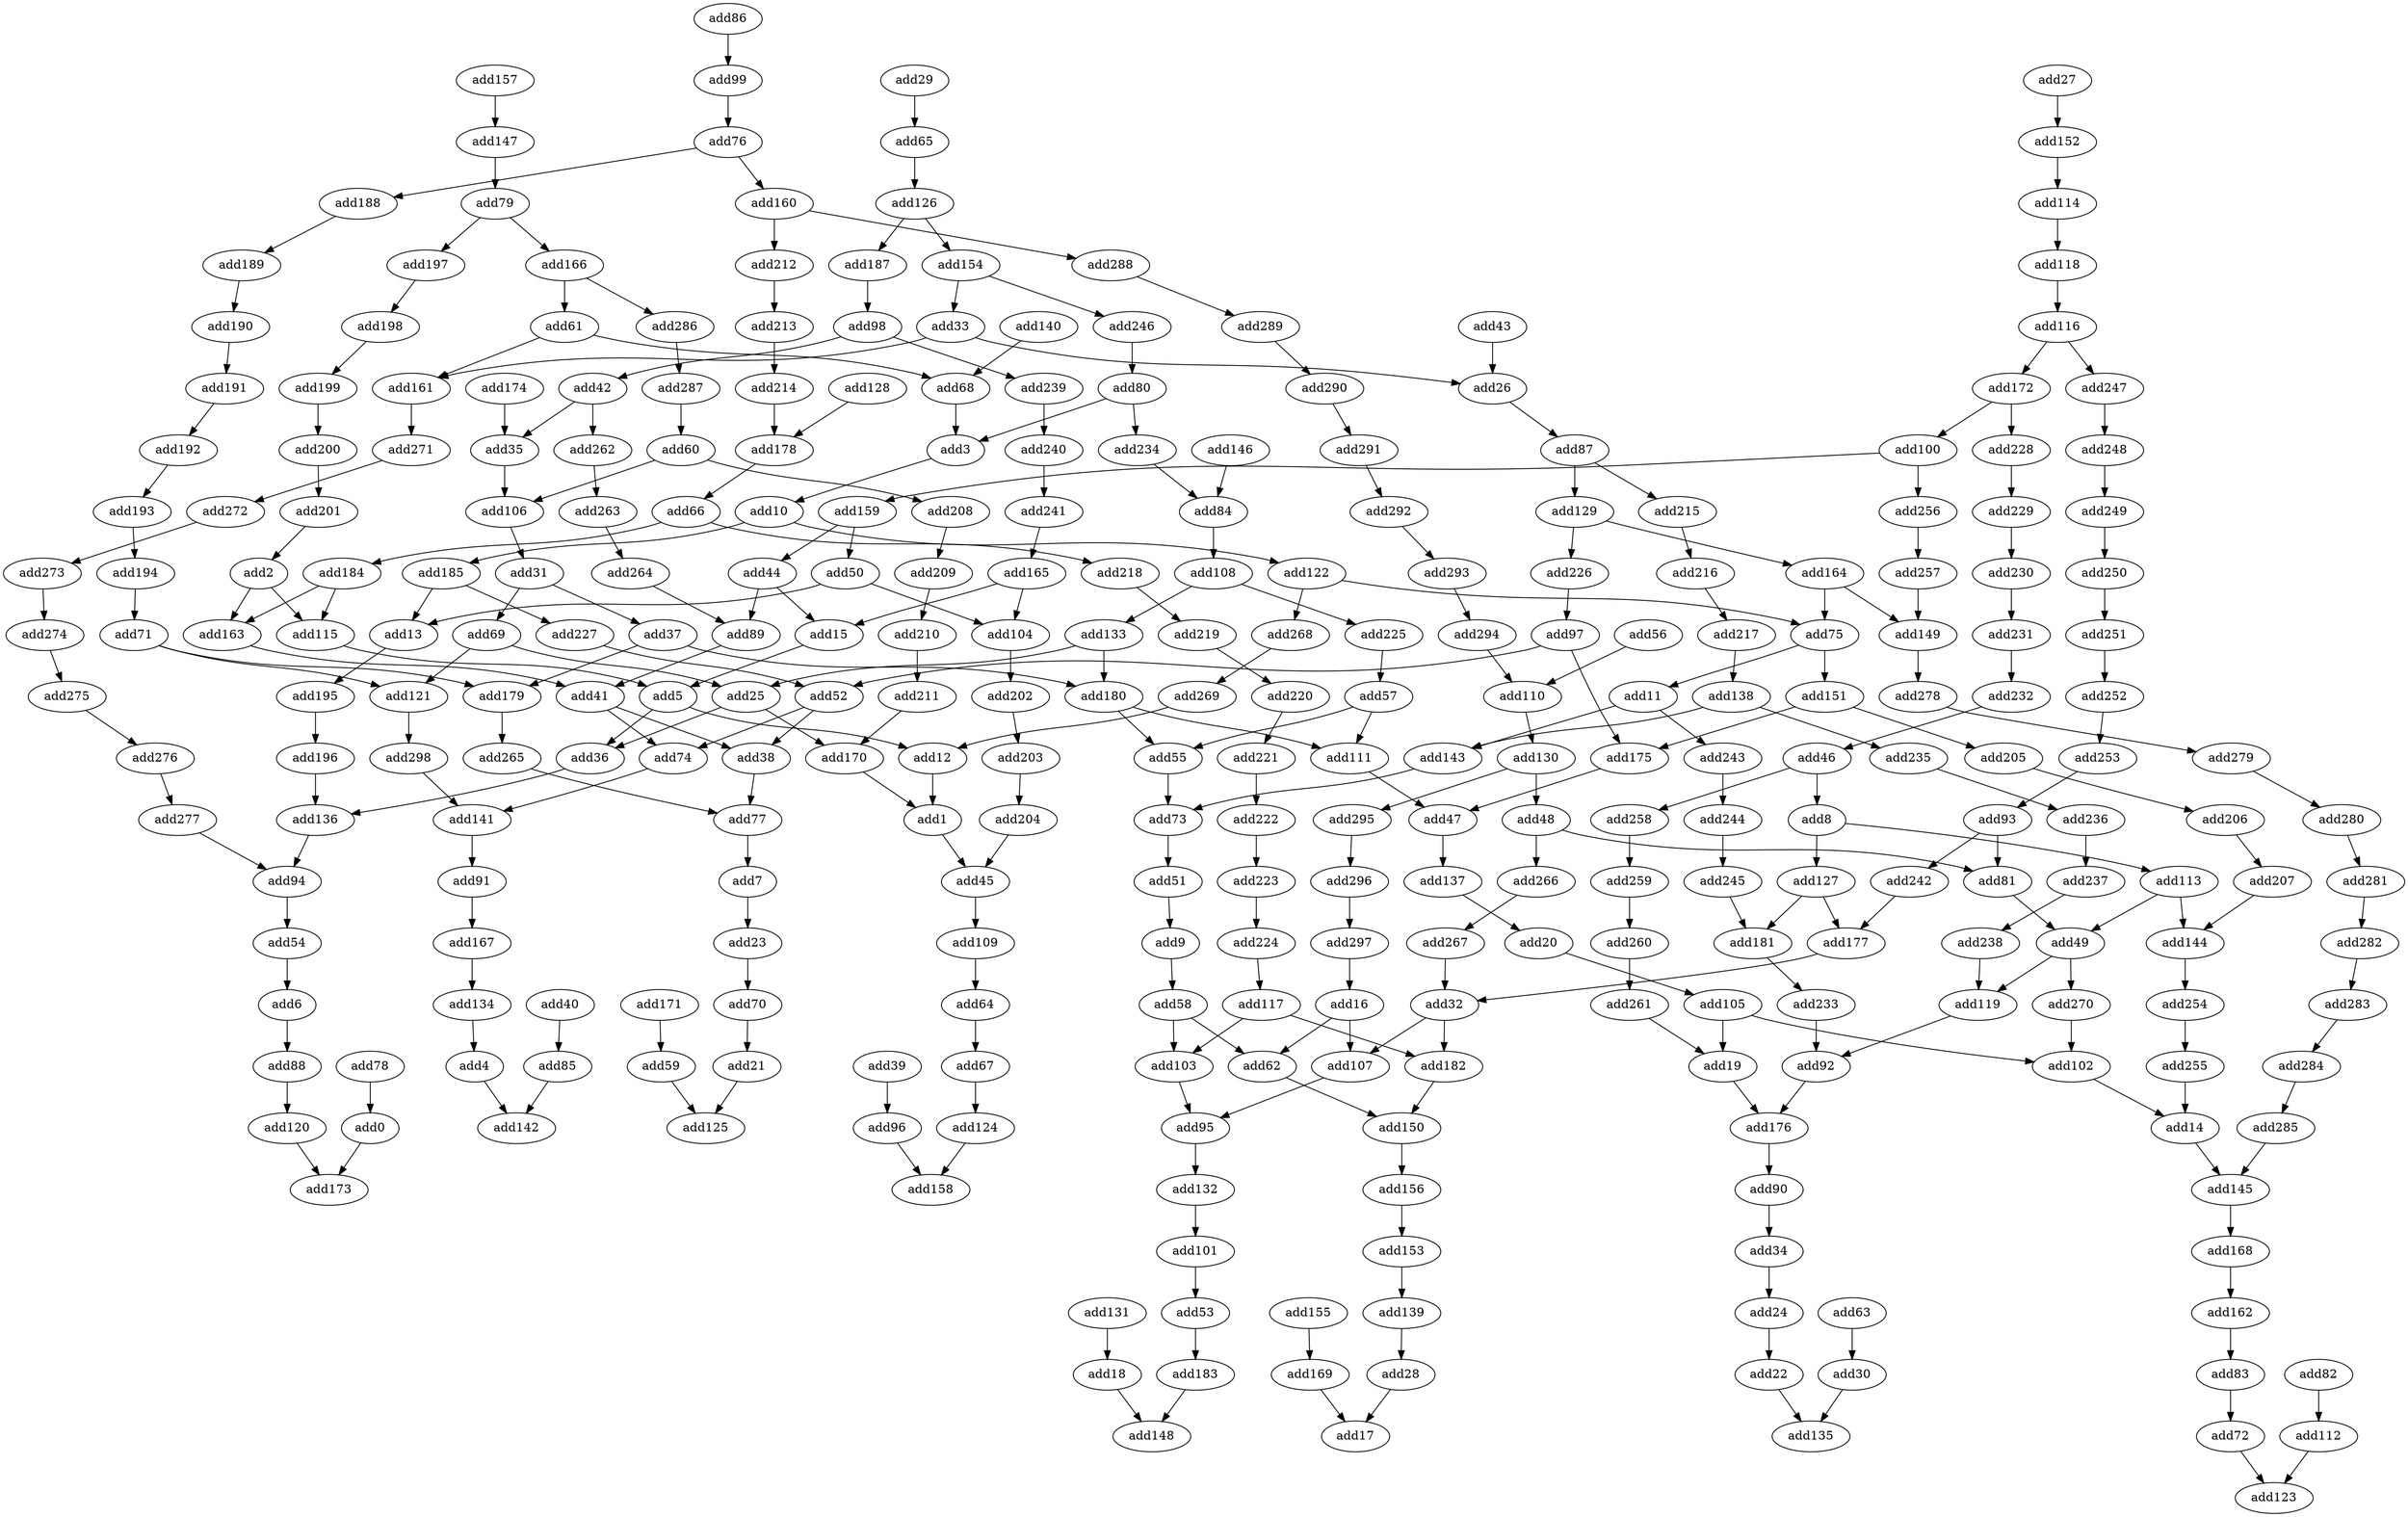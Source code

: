 strict digraph  {
add0 [opcode=add];
add173 [opcode=add];
add1 [opcode=add];
add45 [opcode=add];
add2 [opcode=add];
add115 [opcode=add];
add163 [opcode=add];
add3 [opcode=add];
add10 [opcode=add];
add4 [opcode=add];
add142 [opcode=add];
add5 [opcode=add];
add36 [opcode=add];
add12 [opcode=add];
add6 [opcode=add];
add88 [opcode=add];
add7 [opcode=add];
add23 [opcode=add];
add8 [opcode=add];
add127 [opcode=add];
add113 [opcode=add];
add9 [opcode=add];
add58 [opcode=add];
add122 [opcode=add];
add185 [opcode=add];
add11 [opcode=add];
add143 [opcode=add];
add243 [opcode=add];
add13 [opcode=add];
add195 [opcode=add];
add14 [opcode=add];
add145 [opcode=add];
add15 [opcode=add];
add16 [opcode=add];
add107 [opcode=add];
add62 [opcode=add];
add18 [opcode=add];
add148 [opcode=add];
add19 [opcode=add];
add176 [opcode=add];
add20 [opcode=add];
add105 [opcode=add];
add21 [opcode=add];
add125 [opcode=add];
add22 [opcode=add];
add135 [opcode=add];
add70 [opcode=add];
add24 [opcode=add];
add25 [opcode=add];
add170 [opcode=add];
add26 [opcode=add];
add87 [opcode=add];
add27 [opcode=add];
add152 [opcode=add];
add28 [opcode=add];
add17 [opcode=add];
add29 [opcode=add];
add65 [opcode=add];
add30 [opcode=add];
add31 [opcode=add];
add69 [opcode=add];
add37 [opcode=add];
add32 [opcode=add];
add182 [opcode=add];
add33 [opcode=add];
add161 [opcode=add];
add34 [opcode=add];
add35 [opcode=add];
add106 [opcode=add];
add136 [opcode=add];
add179 [opcode=add];
add180 [opcode=add];
add38 [opcode=add];
add77 [opcode=add];
add39 [opcode=add];
add96 [opcode=add];
add40 [opcode=add];
add85 [opcode=add];
add41 [opcode=add];
add74 [opcode=add];
add42 [opcode=add];
add262 [opcode=add];
add43 [opcode=add];
add44 [opcode=add];
add89 [opcode=add];
add109 [opcode=add];
add46 [opcode=add];
add258 [opcode=add];
add47 [opcode=add];
add137 [opcode=add];
add48 [opcode=add];
add81 [opcode=add];
add266 [opcode=add];
add49 [opcode=add];
add119 [opcode=add];
add270 [opcode=add];
add50 [opcode=add];
add104 [opcode=add];
add51 [opcode=add];
add52 [opcode=add];
add53 [opcode=add];
add183 [opcode=add];
add54 [opcode=add];
add55 [opcode=add];
add73 [opcode=add];
add56 [opcode=add];
add110 [opcode=add];
add57 [opcode=add];
add111 [opcode=add];
add103 [opcode=add];
add59 [opcode=add];
add60 [opcode=add];
add208 [opcode=add];
add61 [opcode=add];
add68 [opcode=add];
add150 [opcode=add];
add63 [opcode=add];
add64 [opcode=add];
add67 [opcode=add];
add126 [opcode=add];
add66 [opcode=add];
add184 [opcode=add];
add218 [opcode=add];
add124 [opcode=add];
add121 [opcode=add];
add71 [opcode=add];
add72 [opcode=add];
add123 [opcode=add];
add141 [opcode=add];
add75 [opcode=add];
add151 [opcode=add];
add76 [opcode=add];
add188 [opcode=add];
add160 [opcode=add];
add78 [opcode=add];
add79 [opcode=add];
add197 [opcode=add];
add166 [opcode=add];
add80 [opcode=add];
add234 [opcode=add];
add82 [opcode=add];
add112 [opcode=add];
add83 [opcode=add];
add84 [opcode=add];
add108 [opcode=add];
add86 [opcode=add];
add99 [opcode=add];
add129 [opcode=add];
add215 [opcode=add];
add120 [opcode=add];
add90 [opcode=add];
add91 [opcode=add];
add167 [opcode=add];
add92 [opcode=add];
add93 [opcode=add];
add242 [opcode=add];
add94 [opcode=add];
add95 [opcode=add];
add132 [opcode=add];
add158 [opcode=add];
add97 [opcode=add];
add175 [opcode=add];
add98 [opcode=add];
add239 [opcode=add];
add100 [opcode=add];
add159 [opcode=add];
add256 [opcode=add];
add101 [opcode=add];
add102 [opcode=add];
add202 [opcode=add];
add133 [opcode=add];
add225 [opcode=add];
add130 [opcode=add];
add144 [opcode=add];
add114 [opcode=add];
add118 [opcode=add];
add116 [opcode=add];
add172 [opcode=add];
add247 [opcode=add];
add117 [opcode=add];
add298 [opcode=add];
add268 [opcode=add];
add187 [opcode=add];
add154 [opcode=add];
add177 [opcode=add];
add181 [opcode=add];
add128 [opcode=add];
add178 [opcode=add];
add226 [opcode=add];
add164 [opcode=add];
add295 [opcode=add];
add131 [opcode=add];
add134 [opcode=add];
add138 [opcode=add];
add235 [opcode=add];
add139 [opcode=add];
add140 [opcode=add];
add254 [opcode=add];
add168 [opcode=add];
add146 [opcode=add];
add147 [opcode=add];
add149 [opcode=add];
add278 [opcode=add];
add156 [opcode=add];
add205 [opcode=add];
add153 [opcode=add];
add246 [opcode=add];
add155 [opcode=add];
add169 [opcode=add];
add157 [opcode=add];
add212 [opcode=add];
add288 [opcode=add];
add271 [opcode=add];
add162 [opcode=add];
add165 [opcode=add];
add286 [opcode=add];
add171 [opcode=add];
add228 [opcode=add];
add174 [opcode=add];
add265 [opcode=add];
add233 [opcode=add];
add227 [opcode=add];
add189 [opcode=add];
add190 [opcode=add];
add191 [opcode=add];
add192 [opcode=add];
add193 [opcode=add];
add194 [opcode=add];
add196 [opcode=add];
add198 [opcode=add];
add199 [opcode=add];
add200 [opcode=add];
add201 [opcode=add];
add203 [opcode=add];
add204 [opcode=add];
add206 [opcode=add];
add207 [opcode=add];
add209 [opcode=add];
add210 [opcode=add];
add211 [opcode=add];
add213 [opcode=add];
add214 [opcode=add];
add216 [opcode=add];
add217 [opcode=add];
add219 [opcode=add];
add220 [opcode=add];
add221 [opcode=add];
add222 [opcode=add];
add223 [opcode=add];
add224 [opcode=add];
add229 [opcode=add];
add230 [opcode=add];
add231 [opcode=add];
add232 [opcode=add];
add236 [opcode=add];
add237 [opcode=add];
add238 [opcode=add];
add240 [opcode=add];
add241 [opcode=add];
add244 [opcode=add];
add245 [opcode=add];
add248 [opcode=add];
add249 [opcode=add];
add250 [opcode=add];
add251 [opcode=add];
add252 [opcode=add];
add253 [opcode=add];
add255 [opcode=add];
add257 [opcode=add];
add259 [opcode=add];
add260 [opcode=add];
add261 [opcode=add];
add263 [opcode=add];
add264 [opcode=add];
add267 [opcode=add];
add269 [opcode=add];
add272 [opcode=add];
add273 [opcode=add];
add274 [opcode=add];
add275 [opcode=add];
add276 [opcode=add];
add277 [opcode=add];
add279 [opcode=add];
add280 [opcode=add];
add281 [opcode=add];
add282 [opcode=add];
add283 [opcode=add];
add284 [opcode=add];
add285 [opcode=add];
add287 [opcode=add];
add289 [opcode=add];
add290 [opcode=add];
add291 [opcode=add];
add292 [opcode=add];
add293 [opcode=add];
add294 [opcode=add];
add296 [opcode=add];
add297 [opcode=add];
add0 -> add173;
add1 -> add45;
add45 -> add109;
add2 -> add115;
add2 -> add163;
add115 -> add5;
add163 -> add41;
add3 -> add10;
add10 -> add122;
add10 -> add185;
add4 -> add142;
add5 -> add36;
add5 -> add12;
add36 -> add136;
add12 -> add1;
add6 -> add88;
add88 -> add120;
add7 -> add23;
add23 -> add70;
add8 -> add127;
add8 -> add113;
add127 -> add177;
add127 -> add181;
add113 -> add49;
add113 -> add144;
add9 -> add58;
add58 -> add103;
add58 -> add62;
add122 -> add75;
add122 -> add268;
add185 -> add13;
add185 -> add227;
add11 -> add143;
add11 -> add243;
add143 -> add73;
add243 -> add244;
add13 -> add195;
add195 -> add196;
add14 -> add145;
add145 -> add168;
add15 -> add5;
add16 -> add107;
add16 -> add62;
add107 -> add95;
add62 -> add150;
add18 -> add148;
add19 -> add176;
add176 -> add90;
add20 -> add105;
add105 -> add102;
add105 -> add19;
add21 -> add125;
add22 -> add135;
add70 -> add21;
add24 -> add22;
add25 -> add170;
add25 -> add36;
add170 -> add1;
add26 -> add87;
add87 -> add129;
add87 -> add215;
add27 -> add152;
add152 -> add114;
add28 -> add17;
add29 -> add65;
add65 -> add126;
add30 -> add135;
add31 -> add69;
add31 -> add37;
add69 -> add121;
add69 -> add25;
add37 -> add179;
add37 -> add180;
add32 -> add107;
add32 -> add182;
add182 -> add150;
add33 -> add161;
add33 -> add26;
add161 -> add271;
add34 -> add24;
add35 -> add106;
add106 -> add31;
add136 -> add94;
add179 -> add265;
add180 -> add111;
add180 -> add55;
add38 -> add77;
add77 -> add7;
add39 -> add96;
add96 -> add158;
add40 -> add85;
add85 -> add142;
add41 -> add38;
add41 -> add74;
add74 -> add141;
add42 -> add35;
add42 -> add262;
add262 -> add263;
add43 -> add26;
add44 -> add89;
add44 -> add15;
add89 -> add41;
add109 -> add64;
add46 -> add8;
add46 -> add258;
add258 -> add259;
add47 -> add137;
add137 -> add20;
add48 -> add81;
add48 -> add266;
add81 -> add49;
add266 -> add267;
add49 -> add119;
add49 -> add270;
add119 -> add92;
add270 -> add102;
add50 -> add104;
add50 -> add13;
add104 -> add202;
add51 -> add9;
add52 -> add74;
add52 -> add38;
add53 -> add183;
add183 -> add148;
add54 -> add6;
add55 -> add73;
add73 -> add51;
add56 -> add110;
add110 -> add130;
add57 -> add111;
add57 -> add55;
add111 -> add47;
add103 -> add95;
add59 -> add125;
add60 -> add208;
add60 -> add106;
add208 -> add209;
add61 -> add68;
add61 -> add161;
add68 -> add3;
add150 -> add156;
add63 -> add30;
add64 -> add67;
add67 -> add124;
add126 -> add187;
add126 -> add154;
add66 -> add184;
add66 -> add218;
add184 -> add163;
add184 -> add115;
add218 -> add219;
add124 -> add158;
add121 -> add298;
add71 -> add121;
add71 -> add179;
add72 -> add123;
add141 -> add91;
add75 -> add11;
add75 -> add151;
add151 -> add205;
add151 -> add175;
add76 -> add188;
add76 -> add160;
add188 -> add189;
add160 -> add212;
add160 -> add288;
add78 -> add0;
add79 -> add197;
add79 -> add166;
add197 -> add198;
add166 -> add61;
add166 -> add286;
add80 -> add234;
add80 -> add3;
add234 -> add84;
add82 -> add112;
add112 -> add123;
add83 -> add72;
add84 -> add108;
add108 -> add133;
add108 -> add225;
add86 -> add99;
add99 -> add76;
add129 -> add226;
add129 -> add164;
add215 -> add216;
add120 -> add173;
add90 -> add34;
add91 -> add167;
add167 -> add134;
add92 -> add176;
add93 -> add81;
add93 -> add242;
add242 -> add177;
add94 -> add54;
add95 -> add132;
add132 -> add101;
add97 -> add175;
add97 -> add52;
add175 -> add47;
add98 -> add42;
add98 -> add239;
add239 -> add240;
add100 -> add159;
add100 -> add256;
add159 -> add44;
add159 -> add50;
add256 -> add257;
add101 -> add53;
add102 -> add14;
add202 -> add203;
add133 -> add25;
add133 -> add180;
add225 -> add57;
add130 -> add48;
add130 -> add295;
add144 -> add254;
add114 -> add118;
add118 -> add116;
add116 -> add172;
add116 -> add247;
add172 -> add228;
add172 -> add100;
add247 -> add248;
add117 -> add103;
add117 -> add182;
add298 -> add141;
add268 -> add269;
add187 -> add98;
add154 -> add33;
add154 -> add246;
add177 -> add32;
add181 -> add233;
add128 -> add178;
add178 -> add66;
add226 -> add97;
add164 -> add75;
add164 -> add149;
add295 -> add296;
add131 -> add18;
add134 -> add4;
add138 -> add235;
add138 -> add143;
add235 -> add236;
add139 -> add28;
add140 -> add68;
add254 -> add255;
add168 -> add162;
add146 -> add84;
add147 -> add79;
add149 -> add278;
add278 -> add279;
add156 -> add153;
add205 -> add206;
add153 -> add139;
add246 -> add80;
add155 -> add169;
add169 -> add17;
add157 -> add147;
add212 -> add213;
add288 -> add289;
add271 -> add272;
add162 -> add83;
add165 -> add15;
add165 -> add104;
add286 -> add287;
add171 -> add59;
add228 -> add229;
add174 -> add35;
add265 -> add77;
add233 -> add92;
add227 -> add52;
add189 -> add190;
add190 -> add191;
add191 -> add192;
add192 -> add193;
add193 -> add194;
add194 -> add71;
add196 -> add136;
add198 -> add199;
add199 -> add200;
add200 -> add201;
add201 -> add2;
add203 -> add204;
add204 -> add45;
add206 -> add207;
add207 -> add144;
add209 -> add210;
add210 -> add211;
add211 -> add170;
add213 -> add214;
add214 -> add178;
add216 -> add217;
add217 -> add138;
add219 -> add220;
add220 -> add221;
add221 -> add222;
add222 -> add223;
add223 -> add224;
add224 -> add117;
add229 -> add230;
add230 -> add231;
add231 -> add232;
add232 -> add46;
add236 -> add237;
add237 -> add238;
add238 -> add119;
add240 -> add241;
add241 -> add165;
add244 -> add245;
add245 -> add181;
add248 -> add249;
add249 -> add250;
add250 -> add251;
add251 -> add252;
add252 -> add253;
add253 -> add93;
add255 -> add14;
add257 -> add149;
add259 -> add260;
add260 -> add261;
add261 -> add19;
add263 -> add264;
add264 -> add89;
add267 -> add32;
add269 -> add12;
add272 -> add273;
add273 -> add274;
add274 -> add275;
add275 -> add276;
add276 -> add277;
add277 -> add94;
add279 -> add280;
add280 -> add281;
add281 -> add282;
add282 -> add283;
add283 -> add284;
add284 -> add285;
add285 -> add145;
add287 -> add60;
add289 -> add290;
add290 -> add291;
add291 -> add292;
add292 -> add293;
add293 -> add294;
add294 -> add110;
add296 -> add297;
add297 -> add16;
}
